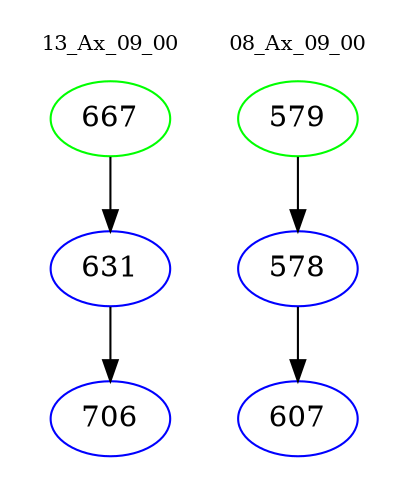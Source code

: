 digraph{
subgraph cluster_0 {
color = white
label = "13_Ax_09_00";
fontsize=10;
T0_667 [label="667", color="green"]
T0_667 -> T0_631 [color="black"]
T0_631 [label="631", color="blue"]
T0_631 -> T0_706 [color="black"]
T0_706 [label="706", color="blue"]
}
subgraph cluster_1 {
color = white
label = "08_Ax_09_00";
fontsize=10;
T1_579 [label="579", color="green"]
T1_579 -> T1_578 [color="black"]
T1_578 [label="578", color="blue"]
T1_578 -> T1_607 [color="black"]
T1_607 [label="607", color="blue"]
}
}
